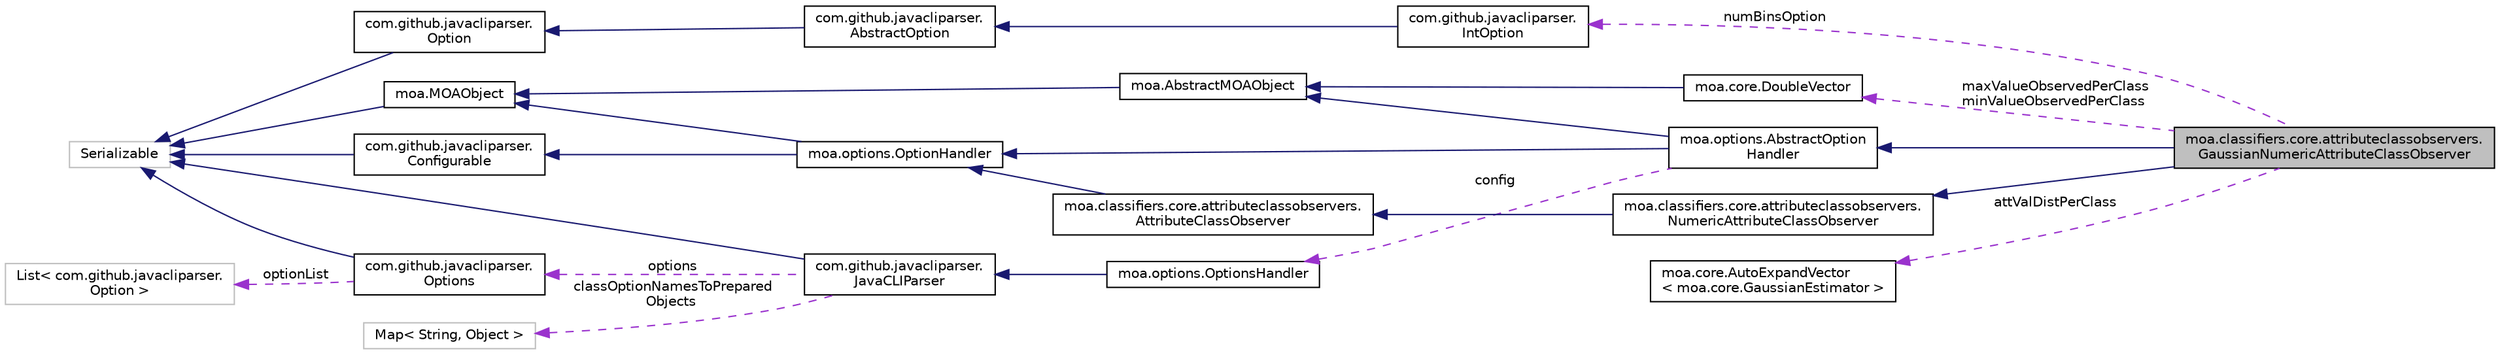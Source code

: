 digraph "moa.classifiers.core.attributeclassobservers.GaussianNumericAttributeClassObserver"
{
 // LATEX_PDF_SIZE
  edge [fontname="Helvetica",fontsize="10",labelfontname="Helvetica",labelfontsize="10"];
  node [fontname="Helvetica",fontsize="10",shape=record];
  rankdir="LR";
  Node1 [label="moa.classifiers.core.attributeclassobservers.\lGaussianNumericAttributeClassObserver",height=0.2,width=0.4,color="black", fillcolor="grey75", style="filled", fontcolor="black",tooltip=" "];
  Node2 -> Node1 [dir="back",color="midnightblue",fontsize="10",style="solid"];
  Node2 [label="moa.options.AbstractOption\lHandler",height=0.2,width=0.4,color="black", fillcolor="white", style="filled",URL="$classmoa_1_1options_1_1_abstract_option_handler.html",tooltip=" "];
  Node3 -> Node2 [dir="back",color="midnightblue",fontsize="10",style="solid"];
  Node3 [label="moa.AbstractMOAObject",height=0.2,width=0.4,color="black", fillcolor="white", style="filled",URL="$classmoa_1_1_abstract_m_o_a_object.html",tooltip=" "];
  Node4 -> Node3 [dir="back",color="midnightblue",fontsize="10",style="solid"];
  Node4 [label="moa.MOAObject",height=0.2,width=0.4,color="black", fillcolor="white", style="filled",URL="$interfacemoa_1_1_m_o_a_object.html",tooltip=" "];
  Node5 -> Node4 [dir="back",color="midnightblue",fontsize="10",style="solid"];
  Node5 [label="Serializable",height=0.2,width=0.4,color="grey75", fillcolor="white", style="filled",tooltip=" "];
  Node6 -> Node2 [dir="back",color="midnightblue",fontsize="10",style="solid"];
  Node6 [label="moa.options.OptionHandler",height=0.2,width=0.4,color="black", fillcolor="white", style="filled",URL="$interfacemoa_1_1options_1_1_option_handler.html",tooltip=" "];
  Node4 -> Node6 [dir="back",color="midnightblue",fontsize="10",style="solid"];
  Node7 -> Node6 [dir="back",color="midnightblue",fontsize="10",style="solid"];
  Node7 [label="com.github.javacliparser.\lConfigurable",height=0.2,width=0.4,color="black", fillcolor="white", style="filled",URL="$interfacecom_1_1github_1_1javacliparser_1_1_configurable.html",tooltip=" "];
  Node5 -> Node7 [dir="back",color="midnightblue",fontsize="10",style="solid"];
  Node8 -> Node2 [dir="back",color="darkorchid3",fontsize="10",style="dashed",label=" config" ];
  Node8 [label="moa.options.OptionsHandler",height=0.2,width=0.4,color="black", fillcolor="white", style="filled",URL="$classmoa_1_1options_1_1_options_handler.html",tooltip=" "];
  Node9 -> Node8 [dir="back",color="midnightblue",fontsize="10",style="solid"];
  Node9 [label="com.github.javacliparser.\lJavaCLIParser",height=0.2,width=0.4,color="black", fillcolor="white", style="filled",URL="$classcom_1_1github_1_1javacliparser_1_1_java_c_l_i_parser.html",tooltip=" "];
  Node5 -> Node9 [dir="back",color="midnightblue",fontsize="10",style="solid"];
  Node10 -> Node9 [dir="back",color="darkorchid3",fontsize="10",style="dashed",label=" options" ];
  Node10 [label="com.github.javacliparser.\lOptions",height=0.2,width=0.4,color="black", fillcolor="white", style="filled",URL="$classcom_1_1github_1_1javacliparser_1_1_options.html",tooltip=" "];
  Node5 -> Node10 [dir="back",color="midnightblue",fontsize="10",style="solid"];
  Node11 -> Node10 [dir="back",color="darkorchid3",fontsize="10",style="dashed",label=" optionList" ];
  Node11 [label="List\< com.github.javacliparser.\lOption \>",height=0.2,width=0.4,color="grey75", fillcolor="white", style="filled",tooltip=" "];
  Node12 -> Node9 [dir="back",color="darkorchid3",fontsize="10",style="dashed",label=" classOptionNamesToPrepared\lObjects" ];
  Node12 [label="Map\< String, Object \>",height=0.2,width=0.4,color="grey75", fillcolor="white", style="filled",tooltip=" "];
  Node13 -> Node1 [dir="back",color="midnightblue",fontsize="10",style="solid"];
  Node13 [label="moa.classifiers.core.attributeclassobservers.\lNumericAttributeClassObserver",height=0.2,width=0.4,color="black", fillcolor="white", style="filled",URL="$interfacemoa_1_1classifiers_1_1core_1_1attributeclassobservers_1_1_numeric_attribute_class_observer.html",tooltip=" "];
  Node14 -> Node13 [dir="back",color="midnightblue",fontsize="10",style="solid"];
  Node14 [label="moa.classifiers.core.attributeclassobservers.\lAttributeClassObserver",height=0.2,width=0.4,color="black", fillcolor="white", style="filled",URL="$interfacemoa_1_1classifiers_1_1core_1_1attributeclassobservers_1_1_attribute_class_observer.html",tooltip=" "];
  Node6 -> Node14 [dir="back",color="midnightblue",fontsize="10",style="solid"];
  Node15 -> Node1 [dir="back",color="darkorchid3",fontsize="10",style="dashed",label=" maxValueObservedPerClass\nminValueObservedPerClass" ];
  Node15 [label="moa.core.DoubleVector",height=0.2,width=0.4,color="black", fillcolor="white", style="filled",URL="$classmoa_1_1core_1_1_double_vector.html",tooltip=" "];
  Node3 -> Node15 [dir="back",color="midnightblue",fontsize="10",style="solid"];
  Node16 -> Node1 [dir="back",color="darkorchid3",fontsize="10",style="dashed",label=" numBinsOption" ];
  Node16 [label="com.github.javacliparser.\lIntOption",height=0.2,width=0.4,color="black", fillcolor="white", style="filled",URL="$classcom_1_1github_1_1javacliparser_1_1_int_option.html",tooltip=" "];
  Node17 -> Node16 [dir="back",color="midnightblue",fontsize="10",style="solid"];
  Node17 [label="com.github.javacliparser.\lAbstractOption",height=0.2,width=0.4,color="black", fillcolor="white", style="filled",URL="$classcom_1_1github_1_1javacliparser_1_1_abstract_option.html",tooltip=" "];
  Node18 -> Node17 [dir="back",color="midnightblue",fontsize="10",style="solid"];
  Node18 [label="com.github.javacliparser.\lOption",height=0.2,width=0.4,color="black", fillcolor="white", style="filled",URL="$interfacecom_1_1github_1_1javacliparser_1_1_option.html",tooltip=" "];
  Node5 -> Node18 [dir="back",color="midnightblue",fontsize="10",style="solid"];
  Node19 -> Node1 [dir="back",color="darkorchid3",fontsize="10",style="dashed",label=" attValDistPerClass" ];
  Node19 [label="moa.core.AutoExpandVector\l\< moa.core.GaussianEstimator \>",height=0.2,width=0.4,color="black", fillcolor="white", style="filled",URL="$classmoa_1_1core_1_1_auto_expand_vector.html",tooltip=" "];
}
